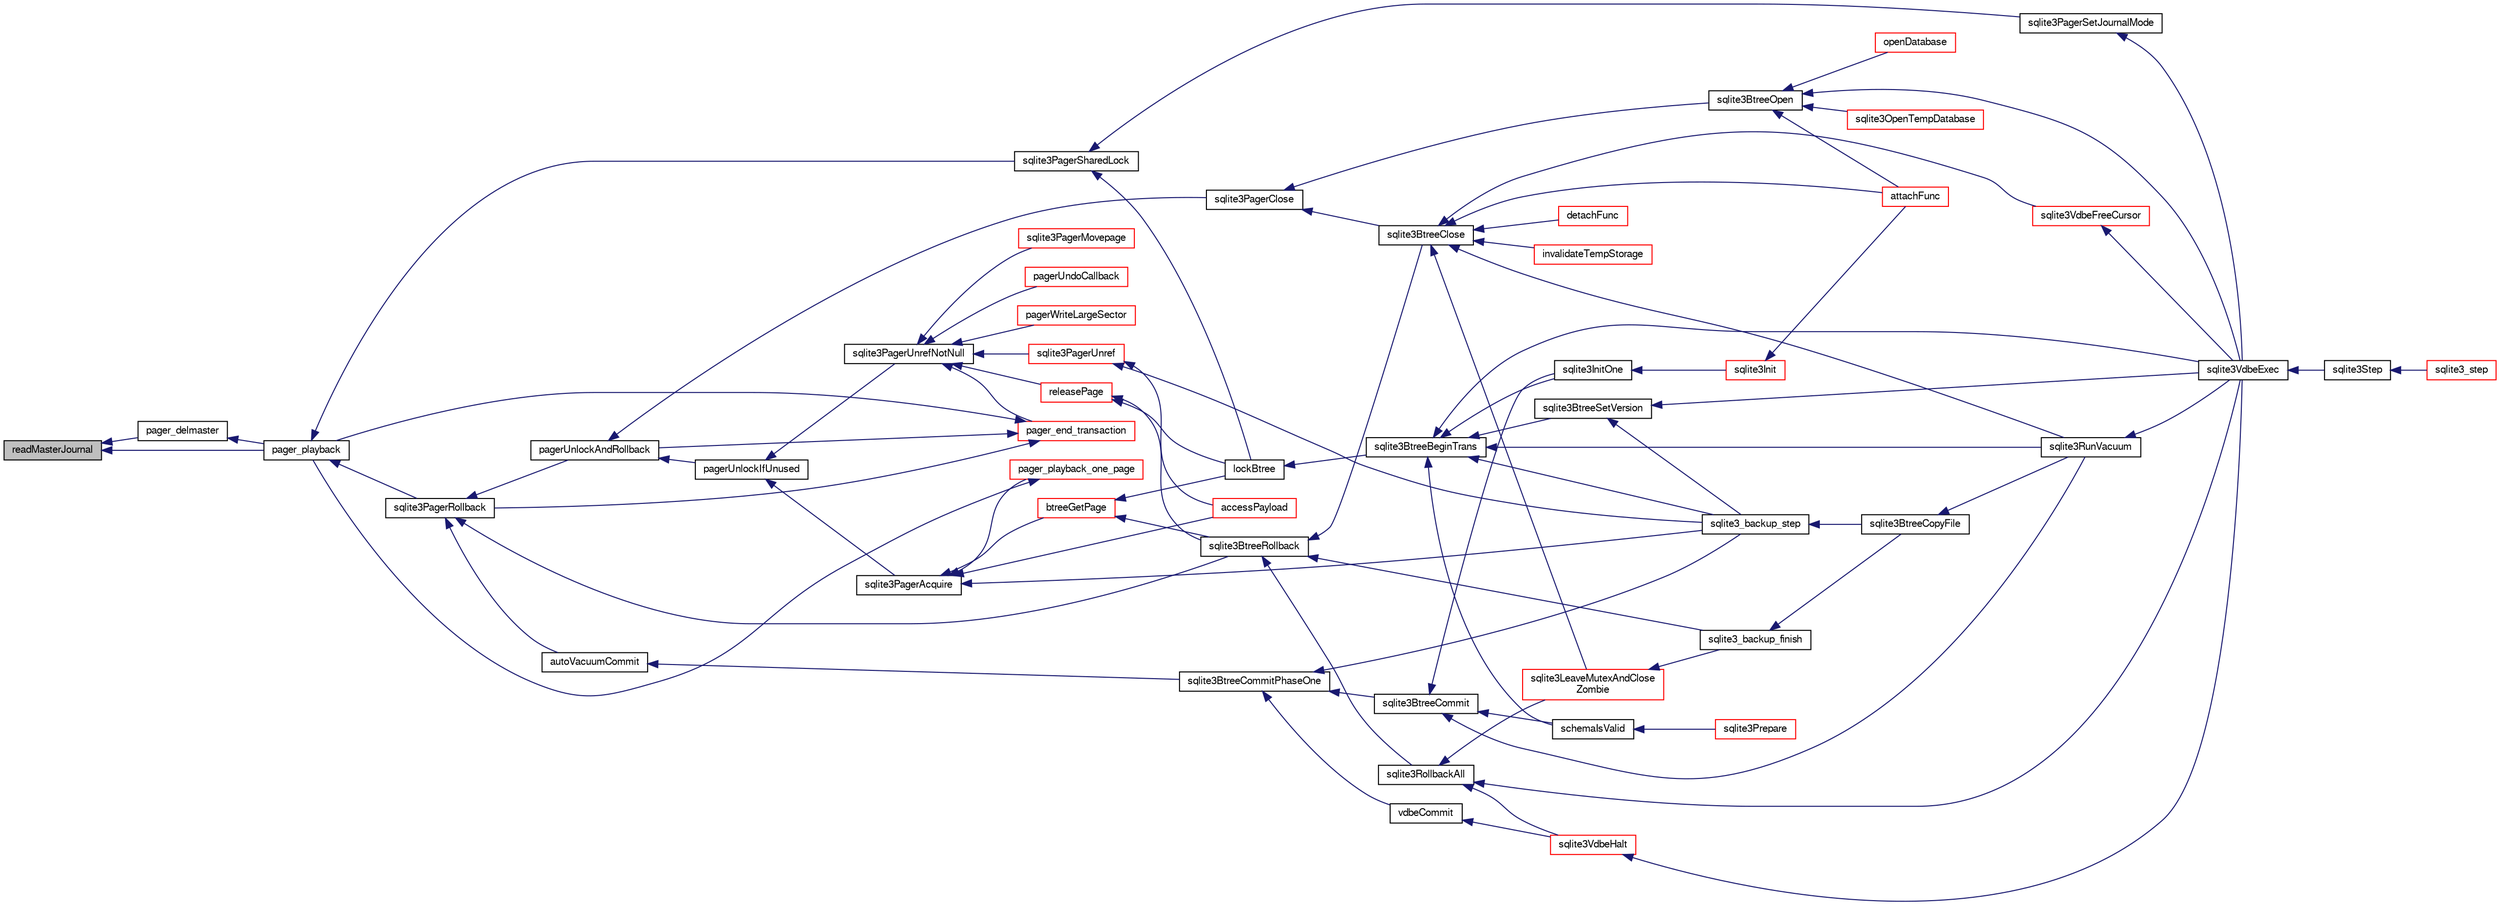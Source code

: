 digraph "readMasterJournal"
{
  edge [fontname="FreeSans",fontsize="10",labelfontname="FreeSans",labelfontsize="10"];
  node [fontname="FreeSans",fontsize="10",shape=record];
  rankdir="LR";
  Node256095 [label="readMasterJournal",height=0.2,width=0.4,color="black", fillcolor="grey75", style="filled", fontcolor="black"];
  Node256095 -> Node256096 [dir="back",color="midnightblue",fontsize="10",style="solid",fontname="FreeSans"];
  Node256096 [label="pager_delmaster",height=0.2,width=0.4,color="black", fillcolor="white", style="filled",URL="$sqlite3_8c.html#a940bc2e6650e613dc69243119683c221"];
  Node256096 -> Node256097 [dir="back",color="midnightblue",fontsize="10",style="solid",fontname="FreeSans"];
  Node256097 [label="pager_playback",height=0.2,width=0.4,color="black", fillcolor="white", style="filled",URL="$sqlite3_8c.html#a9d9a750a9fc76eb4b668c8a16b164a65"];
  Node256097 -> Node256098 [dir="back",color="midnightblue",fontsize="10",style="solid",fontname="FreeSans"];
  Node256098 [label="sqlite3PagerSharedLock",height=0.2,width=0.4,color="black", fillcolor="white", style="filled",URL="$sqlite3_8c.html#a58c197b629fb6eaacf96c7add57c70df"];
  Node256098 -> Node256099 [dir="back",color="midnightblue",fontsize="10",style="solid",fontname="FreeSans"];
  Node256099 [label="sqlite3PagerSetJournalMode",height=0.2,width=0.4,color="black", fillcolor="white", style="filled",URL="$sqlite3_8c.html#afb929a0a4553cda84de16180ddbd09f7"];
  Node256099 -> Node256100 [dir="back",color="midnightblue",fontsize="10",style="solid",fontname="FreeSans"];
  Node256100 [label="sqlite3VdbeExec",height=0.2,width=0.4,color="black", fillcolor="white", style="filled",URL="$sqlite3_8c.html#a8ce40a614bdc56719c4d642b1e4dfb21"];
  Node256100 -> Node256101 [dir="back",color="midnightblue",fontsize="10",style="solid",fontname="FreeSans"];
  Node256101 [label="sqlite3Step",height=0.2,width=0.4,color="black", fillcolor="white", style="filled",URL="$sqlite3_8c.html#a3f2872e873e2758a4beedad1d5113554"];
  Node256101 -> Node256102 [dir="back",color="midnightblue",fontsize="10",style="solid",fontname="FreeSans"];
  Node256102 [label="sqlite3_step",height=0.2,width=0.4,color="red", fillcolor="white", style="filled",URL="$sqlite3_8h.html#ac1e491ce36b7471eb28387f7d3c74334"];
  Node256098 -> Node256361 [dir="back",color="midnightblue",fontsize="10",style="solid",fontname="FreeSans"];
  Node256361 [label="lockBtree",height=0.2,width=0.4,color="black", fillcolor="white", style="filled",URL="$sqlite3_8c.html#a5b808194d3178be15705a420265cee9d"];
  Node256361 -> Node256362 [dir="back",color="midnightblue",fontsize="10",style="solid",fontname="FreeSans"];
  Node256362 [label="sqlite3BtreeBeginTrans",height=0.2,width=0.4,color="black", fillcolor="white", style="filled",URL="$sqlite3_8c.html#a52d6706df15c67c22aa7d0e290c16bf5"];
  Node256362 -> Node256363 [dir="back",color="midnightblue",fontsize="10",style="solid",fontname="FreeSans"];
  Node256363 [label="sqlite3BtreeSetVersion",height=0.2,width=0.4,color="black", fillcolor="white", style="filled",URL="$sqlite3_8c.html#a2db3061b5c557699a47415ca0342ba01"];
  Node256363 -> Node256313 [dir="back",color="midnightblue",fontsize="10",style="solid",fontname="FreeSans"];
  Node256313 [label="sqlite3_backup_step",height=0.2,width=0.4,color="black", fillcolor="white", style="filled",URL="$sqlite3_8h.html#a1699b75e98d082eebc465a9e64c35269"];
  Node256313 -> Node256314 [dir="back",color="midnightblue",fontsize="10",style="solid",fontname="FreeSans"];
  Node256314 [label="sqlite3BtreeCopyFile",height=0.2,width=0.4,color="black", fillcolor="white", style="filled",URL="$sqlite3_8c.html#a4d9e19a79f0d5c1dfcef0bd137ae83f9"];
  Node256314 -> Node256286 [dir="back",color="midnightblue",fontsize="10",style="solid",fontname="FreeSans"];
  Node256286 [label="sqlite3RunVacuum",height=0.2,width=0.4,color="black", fillcolor="white", style="filled",URL="$sqlite3_8c.html#a5e83ddc7b3e7e8e79ad5d1fc92de1d2f"];
  Node256286 -> Node256100 [dir="back",color="midnightblue",fontsize="10",style="solid",fontname="FreeSans"];
  Node256363 -> Node256100 [dir="back",color="midnightblue",fontsize="10",style="solid",fontname="FreeSans"];
  Node256362 -> Node256313 [dir="back",color="midnightblue",fontsize="10",style="solid",fontname="FreeSans"];
  Node256362 -> Node256100 [dir="back",color="midnightblue",fontsize="10",style="solid",fontname="FreeSans"];
  Node256362 -> Node256126 [dir="back",color="midnightblue",fontsize="10",style="solid",fontname="FreeSans"];
  Node256126 [label="sqlite3InitOne",height=0.2,width=0.4,color="black", fillcolor="white", style="filled",URL="$sqlite3_8c.html#ac4318b25df65269906b0379251fe9b85"];
  Node256126 -> Node256127 [dir="back",color="midnightblue",fontsize="10",style="solid",fontname="FreeSans"];
  Node256127 [label="sqlite3Init",height=0.2,width=0.4,color="red", fillcolor="white", style="filled",URL="$sqlite3_8c.html#aed74e3dc765631a833f522f425ff5a48"];
  Node256127 -> Node256128 [dir="back",color="midnightblue",fontsize="10",style="solid",fontname="FreeSans"];
  Node256128 [label="attachFunc",height=0.2,width=0.4,color="red", fillcolor="white", style="filled",URL="$sqlite3_8c.html#a69cb751a7da501b9a0aa37e0d7c3eaf7"];
  Node256362 -> Node256311 [dir="back",color="midnightblue",fontsize="10",style="solid",fontname="FreeSans"];
  Node256311 [label="schemaIsValid",height=0.2,width=0.4,color="black", fillcolor="white", style="filled",URL="$sqlite3_8c.html#a7c466fe28e7ca6f46b8bf72c46d9738d"];
  Node256311 -> Node256279 [dir="back",color="midnightblue",fontsize="10",style="solid",fontname="FreeSans"];
  Node256279 [label="sqlite3Prepare",height=0.2,width=0.4,color="red", fillcolor="white", style="filled",URL="$sqlite3_8c.html#acb25890858d0bf4b12eb7aae569f0c7b"];
  Node256362 -> Node256286 [dir="back",color="midnightblue",fontsize="10",style="solid",fontname="FreeSans"];
  Node256097 -> Node256364 [dir="back",color="midnightblue",fontsize="10",style="solid",fontname="FreeSans"];
  Node256364 [label="sqlite3PagerRollback",height=0.2,width=0.4,color="black", fillcolor="white", style="filled",URL="$sqlite3_8c.html#afdd2ecbb97b7a716892ff6bd10c7dfd0"];
  Node256364 -> Node256365 [dir="back",color="midnightblue",fontsize="10",style="solid",fontname="FreeSans"];
  Node256365 [label="pagerUnlockAndRollback",height=0.2,width=0.4,color="black", fillcolor="white", style="filled",URL="$sqlite3_8c.html#a02d96b7bf62c3b13ba905d168914518c"];
  Node256365 -> Node256366 [dir="back",color="midnightblue",fontsize="10",style="solid",fontname="FreeSans"];
  Node256366 [label="sqlite3PagerClose",height=0.2,width=0.4,color="black", fillcolor="white", style="filled",URL="$sqlite3_8c.html#af94b1f96b60689fd09422cce2c85f53f"];
  Node256366 -> Node256367 [dir="back",color="midnightblue",fontsize="10",style="solid",fontname="FreeSans"];
  Node256367 [label="sqlite3BtreeOpen",height=0.2,width=0.4,color="black", fillcolor="white", style="filled",URL="$sqlite3_8c.html#a13dcb44dc34af6ce9d38de9c5aa975f9"];
  Node256367 -> Node256100 [dir="back",color="midnightblue",fontsize="10",style="solid",fontname="FreeSans"];
  Node256367 -> Node256128 [dir="back",color="midnightblue",fontsize="10",style="solid",fontname="FreeSans"];
  Node256367 -> Node256368 [dir="back",color="midnightblue",fontsize="10",style="solid",fontname="FreeSans"];
  Node256368 [label="sqlite3OpenTempDatabase",height=0.2,width=0.4,color="red", fillcolor="white", style="filled",URL="$sqlite3_8c.html#aaf3088380b731428b72d3b5777f93755"];
  Node256367 -> Node256335 [dir="back",color="midnightblue",fontsize="10",style="solid",fontname="FreeSans"];
  Node256335 [label="openDatabase",height=0.2,width=0.4,color="red", fillcolor="white", style="filled",URL="$sqlite3_8c.html#a6a9c3bc3a64234e863413f41db473758"];
  Node256366 -> Node256373 [dir="back",color="midnightblue",fontsize="10",style="solid",fontname="FreeSans"];
  Node256373 [label="sqlite3BtreeClose",height=0.2,width=0.4,color="black", fillcolor="white", style="filled",URL="$sqlite3_8c.html#a729b65009b66a99200496b09c124df01"];
  Node256373 -> Node256374 [dir="back",color="midnightblue",fontsize="10",style="solid",fontname="FreeSans"];
  Node256374 [label="sqlite3VdbeFreeCursor",height=0.2,width=0.4,color="red", fillcolor="white", style="filled",URL="$sqlite3_8c.html#a0f9084083e1d0639708934630f33d6ef"];
  Node256374 -> Node256100 [dir="back",color="midnightblue",fontsize="10",style="solid",fontname="FreeSans"];
  Node256373 -> Node256128 [dir="back",color="midnightblue",fontsize="10",style="solid",fontname="FreeSans"];
  Node256373 -> Node256315 [dir="back",color="midnightblue",fontsize="10",style="solid",fontname="FreeSans"];
  Node256315 [label="detachFunc",height=0.2,width=0.4,color="red", fillcolor="white", style="filled",URL="$sqlite3_8c.html#a2b3dd04cb87abd088926ab0082a60b77"];
  Node256373 -> Node256316 [dir="back",color="midnightblue",fontsize="10",style="solid",fontname="FreeSans"];
  Node256316 [label="invalidateTempStorage",height=0.2,width=0.4,color="red", fillcolor="white", style="filled",URL="$sqlite3_8c.html#a759777a1eb3c3e96a5af94932b39e69a"];
  Node256373 -> Node256286 [dir="back",color="midnightblue",fontsize="10",style="solid",fontname="FreeSans"];
  Node256373 -> Node256329 [dir="back",color="midnightblue",fontsize="10",style="solid",fontname="FreeSans"];
  Node256329 [label="sqlite3LeaveMutexAndClose\lZombie",height=0.2,width=0.4,color="red", fillcolor="white", style="filled",URL="$sqlite3_8c.html#afe3a37c29dcb0fe9fc15fe07a3976f59"];
  Node256329 -> Node256330 [dir="back",color="midnightblue",fontsize="10",style="solid",fontname="FreeSans"];
  Node256330 [label="sqlite3_backup_finish",height=0.2,width=0.4,color="black", fillcolor="white", style="filled",URL="$sqlite3_8h.html#a176857dd58d99be53b6d7305533e0048"];
  Node256330 -> Node256314 [dir="back",color="midnightblue",fontsize="10",style="solid",fontname="FreeSans"];
  Node256365 -> Node256378 [dir="back",color="midnightblue",fontsize="10",style="solid",fontname="FreeSans"];
  Node256378 [label="pagerUnlockIfUnused",height=0.2,width=0.4,color="black", fillcolor="white", style="filled",URL="$sqlite3_8c.html#abf547f4276efb6f10262f7fde1e4d065"];
  Node256378 -> Node256379 [dir="back",color="midnightblue",fontsize="10",style="solid",fontname="FreeSans"];
  Node256379 [label="sqlite3PagerAcquire",height=0.2,width=0.4,color="black", fillcolor="white", style="filled",URL="$sqlite3_8c.html#a22a53daafd2bd778cda390312651f994"];
  Node256379 -> Node256380 [dir="back",color="midnightblue",fontsize="10",style="solid",fontname="FreeSans"];
  Node256380 [label="pager_playback_one_page",height=0.2,width=0.4,color="red", fillcolor="white", style="filled",URL="$sqlite3_8c.html#adfca1dee9939482792fe2b4ed982d00e"];
  Node256380 -> Node256097 [dir="back",color="midnightblue",fontsize="10",style="solid",fontname="FreeSans"];
  Node256379 -> Node256385 [dir="back",color="midnightblue",fontsize="10",style="solid",fontname="FreeSans"];
  Node256385 [label="btreeGetPage",height=0.2,width=0.4,color="red", fillcolor="white", style="filled",URL="$sqlite3_8c.html#ac59679e30ceb0190614fbd19a7feb6de"];
  Node256385 -> Node256361 [dir="back",color="midnightblue",fontsize="10",style="solid",fontname="FreeSans"];
  Node256385 -> Node256424 [dir="back",color="midnightblue",fontsize="10",style="solid",fontname="FreeSans"];
  Node256424 [label="sqlite3BtreeRollback",height=0.2,width=0.4,color="black", fillcolor="white", style="filled",URL="$sqlite3_8c.html#a317473acdafdd688385c8954f09de186"];
  Node256424 -> Node256373 [dir="back",color="midnightblue",fontsize="10",style="solid",fontname="FreeSans"];
  Node256424 -> Node256330 [dir="back",color="midnightblue",fontsize="10",style="solid",fontname="FreeSans"];
  Node256424 -> Node256318 [dir="back",color="midnightblue",fontsize="10",style="solid",fontname="FreeSans"];
  Node256318 [label="sqlite3RollbackAll",height=0.2,width=0.4,color="black", fillcolor="white", style="filled",URL="$sqlite3_8c.html#ad902dd388d73208539f557962e3fe6bb"];
  Node256318 -> Node256319 [dir="back",color="midnightblue",fontsize="10",style="solid",fontname="FreeSans"];
  Node256319 [label="sqlite3VdbeHalt",height=0.2,width=0.4,color="red", fillcolor="white", style="filled",URL="$sqlite3_8c.html#a8d1d99703d999190fbc35ecc981cb709"];
  Node256319 -> Node256100 [dir="back",color="midnightblue",fontsize="10",style="solid",fontname="FreeSans"];
  Node256318 -> Node256100 [dir="back",color="midnightblue",fontsize="10",style="solid",fontname="FreeSans"];
  Node256318 -> Node256329 [dir="back",color="midnightblue",fontsize="10",style="solid",fontname="FreeSans"];
  Node256379 -> Node256426 [dir="back",color="midnightblue",fontsize="10",style="solid",fontname="FreeSans"];
  Node256426 [label="accessPayload",height=0.2,width=0.4,color="red", fillcolor="white", style="filled",URL="$sqlite3_8c.html#acf70e6d3cb6afd54d677b3dffb6959d2"];
  Node256379 -> Node256313 [dir="back",color="midnightblue",fontsize="10",style="solid",fontname="FreeSans"];
  Node256378 -> Node256445 [dir="back",color="midnightblue",fontsize="10",style="solid",fontname="FreeSans"];
  Node256445 [label="sqlite3PagerUnrefNotNull",height=0.2,width=0.4,color="black", fillcolor="white", style="filled",URL="$sqlite3_8c.html#a4b314f96f09f5c68c94672e420e31ab9"];
  Node256445 -> Node256446 [dir="back",color="midnightblue",fontsize="10",style="solid",fontname="FreeSans"];
  Node256446 [label="pager_end_transaction",height=0.2,width=0.4,color="red", fillcolor="white", style="filled",URL="$sqlite3_8c.html#a0814e2cfab386b1e3ba74528870339fe"];
  Node256446 -> Node256365 [dir="back",color="midnightblue",fontsize="10",style="solid",fontname="FreeSans"];
  Node256446 -> Node256097 [dir="back",color="midnightblue",fontsize="10",style="solid",fontname="FreeSans"];
  Node256446 -> Node256364 [dir="back",color="midnightblue",fontsize="10",style="solid",fontname="FreeSans"];
  Node256445 -> Node256449 [dir="back",color="midnightblue",fontsize="10",style="solid",fontname="FreeSans"];
  Node256449 [label="pagerUndoCallback",height=0.2,width=0.4,color="red", fillcolor="white", style="filled",URL="$sqlite3_8c.html#aca578b7eaed97dbbc2219eb67e1de24f"];
  Node256445 -> Node256451 [dir="back",color="midnightblue",fontsize="10",style="solid",fontname="FreeSans"];
  Node256451 [label="sqlite3PagerUnref",height=0.2,width=0.4,color="red", fillcolor="white", style="filled",URL="$sqlite3_8c.html#aa9d040b7f24a8a5d99bf96863b52cd15"];
  Node256451 -> Node256426 [dir="back",color="midnightblue",fontsize="10",style="solid",fontname="FreeSans"];
  Node256451 -> Node256313 [dir="back",color="midnightblue",fontsize="10",style="solid",fontname="FreeSans"];
  Node256445 -> Node256468 [dir="back",color="midnightblue",fontsize="10",style="solid",fontname="FreeSans"];
  Node256468 [label="pagerWriteLargeSector",height=0.2,width=0.4,color="red", fillcolor="white", style="filled",URL="$sqlite3_8c.html#a06334f0cc1c2dc95ffe29c2359928b92"];
  Node256445 -> Node256470 [dir="back",color="midnightblue",fontsize="10",style="solid",fontname="FreeSans"];
  Node256470 [label="sqlite3PagerMovepage",height=0.2,width=0.4,color="red", fillcolor="white", style="filled",URL="$sqlite3_8c.html#a8cdedc7a185709301f12c4d7b305aa1e"];
  Node256445 -> Node256475 [dir="back",color="midnightblue",fontsize="10",style="solid",fontname="FreeSans"];
  Node256475 [label="releasePage",height=0.2,width=0.4,color="red", fillcolor="white", style="filled",URL="$sqlite3_8c.html#a92c6fb14f9bcf117440c35116c26d6c4"];
  Node256475 -> Node256361 [dir="back",color="midnightblue",fontsize="10",style="solid",fontname="FreeSans"];
  Node256475 -> Node256424 [dir="back",color="midnightblue",fontsize="10",style="solid",fontname="FreeSans"];
  Node256364 -> Node256418 [dir="back",color="midnightblue",fontsize="10",style="solid",fontname="FreeSans"];
  Node256418 [label="autoVacuumCommit",height=0.2,width=0.4,color="black", fillcolor="white", style="filled",URL="$sqlite3_8c.html#a809d22c6311135ae3048adf41febaef0"];
  Node256418 -> Node256419 [dir="back",color="midnightblue",fontsize="10",style="solid",fontname="FreeSans"];
  Node256419 [label="sqlite3BtreeCommitPhaseOne",height=0.2,width=0.4,color="black", fillcolor="white", style="filled",URL="$sqlite3_8c.html#ae266cba101e64ad99a166f237532e262"];
  Node256419 -> Node256420 [dir="back",color="midnightblue",fontsize="10",style="solid",fontname="FreeSans"];
  Node256420 [label="sqlite3BtreeCommit",height=0.2,width=0.4,color="black", fillcolor="white", style="filled",URL="$sqlite3_8c.html#a8e56ab314556935f9f73080147d26419"];
  Node256420 -> Node256126 [dir="back",color="midnightblue",fontsize="10",style="solid",fontname="FreeSans"];
  Node256420 -> Node256311 [dir="back",color="midnightblue",fontsize="10",style="solid",fontname="FreeSans"];
  Node256420 -> Node256286 [dir="back",color="midnightblue",fontsize="10",style="solid",fontname="FreeSans"];
  Node256419 -> Node256313 [dir="back",color="midnightblue",fontsize="10",style="solid",fontname="FreeSans"];
  Node256419 -> Node256421 [dir="back",color="midnightblue",fontsize="10",style="solid",fontname="FreeSans"];
  Node256421 [label="vdbeCommit",height=0.2,width=0.4,color="black", fillcolor="white", style="filled",URL="$sqlite3_8c.html#a5d7f1e0625451b987728f600cfe1b92d"];
  Node256421 -> Node256319 [dir="back",color="midnightblue",fontsize="10",style="solid",fontname="FreeSans"];
  Node256364 -> Node256424 [dir="back",color="midnightblue",fontsize="10",style="solid",fontname="FreeSans"];
  Node256095 -> Node256097 [dir="back",color="midnightblue",fontsize="10",style="solid",fontname="FreeSans"];
}
